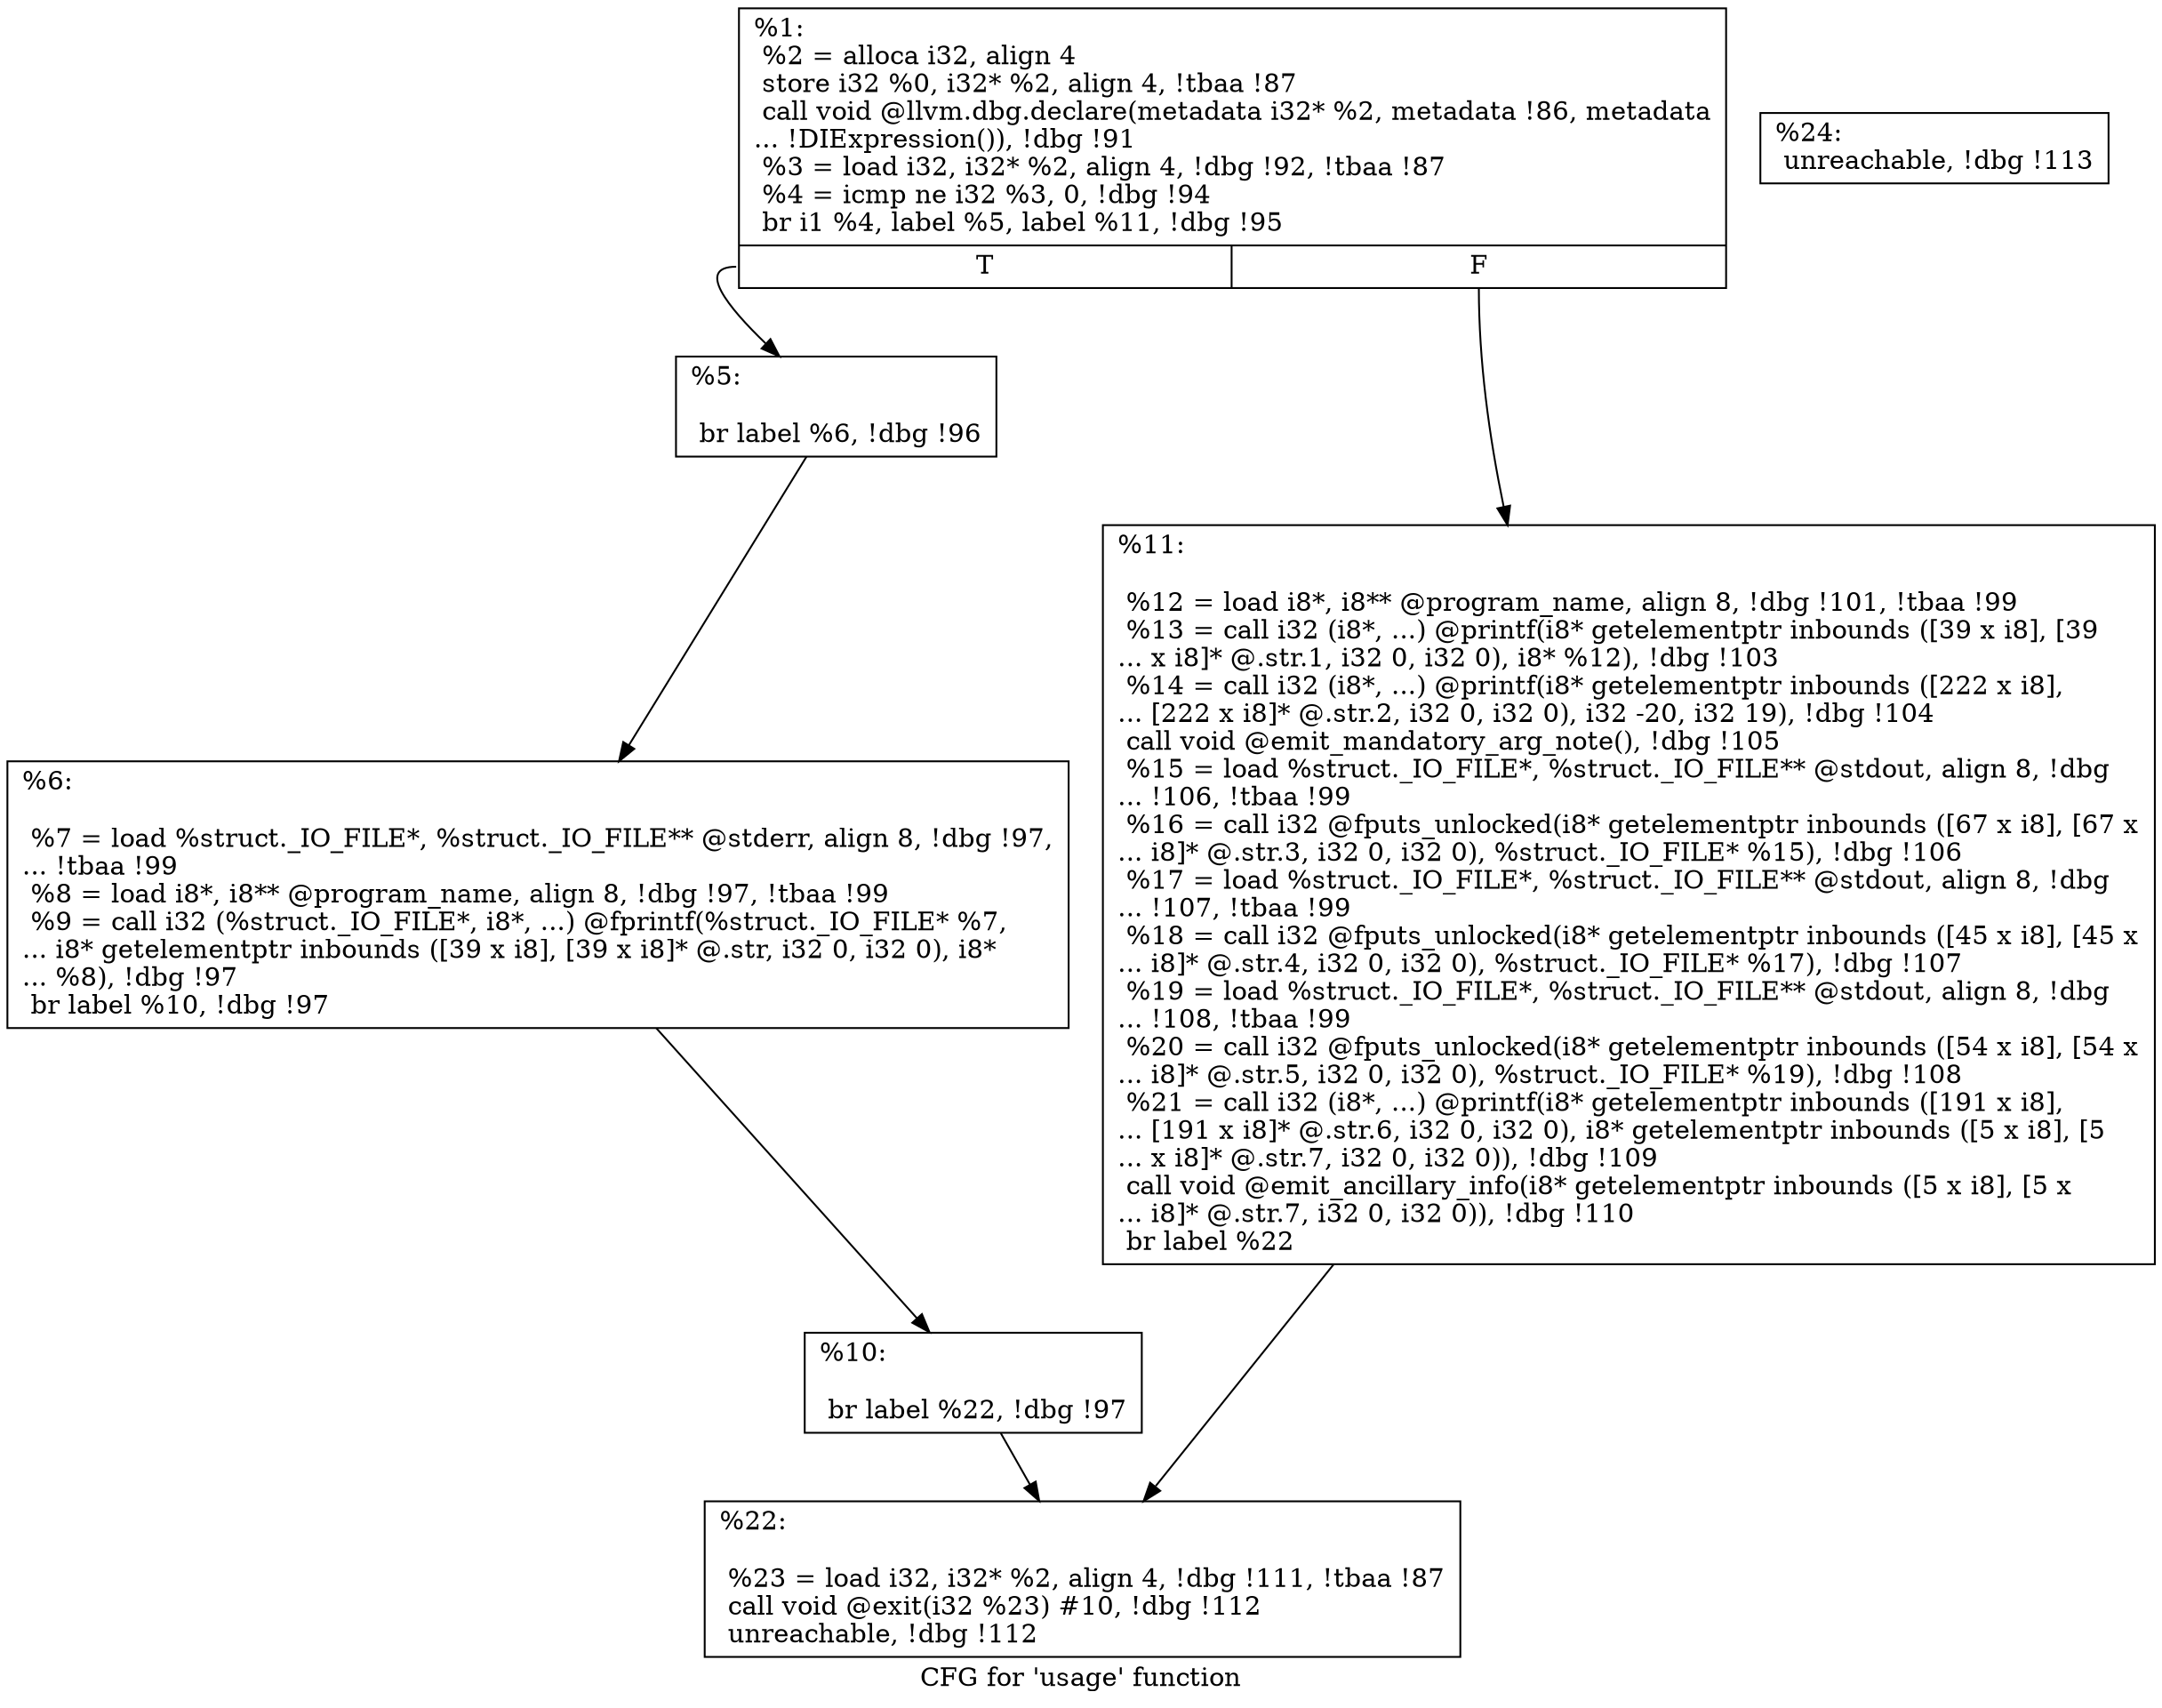 digraph "CFG for 'usage' function" {
	label="CFG for 'usage' function";

	Node0x108bab0 [shape=record,label="{%1:\l  %2 = alloca i32, align 4\l  store i32 %0, i32* %2, align 4, !tbaa !87\l  call void @llvm.dbg.declare(metadata i32* %2, metadata !86, metadata\l... !DIExpression()), !dbg !91\l  %3 = load i32, i32* %2, align 4, !dbg !92, !tbaa !87\l  %4 = icmp ne i32 %3, 0, !dbg !94\l  br i1 %4, label %5, label %11, !dbg !95\l|{<s0>T|<s1>F}}"];
	Node0x108bab0:s0 -> Node0x1099fb0;
	Node0x108bab0:s1 -> Node0x109a0a0;
	Node0x1099fb0 [shape=record,label="{%5:\l\l  br label %6, !dbg !96\l}"];
	Node0x1099fb0 -> Node0x109a000;
	Node0x109a000 [shape=record,label="{%6:\l\l  %7 = load %struct._IO_FILE*, %struct._IO_FILE** @stderr, align 8, !dbg !97,\l... !tbaa !99\l  %8 = load i8*, i8** @program_name, align 8, !dbg !97, !tbaa !99\l  %9 = call i32 (%struct._IO_FILE*, i8*, ...) @fprintf(%struct._IO_FILE* %7,\l... i8* getelementptr inbounds ([39 x i8], [39 x i8]* @.str, i32 0, i32 0), i8*\l... %8), !dbg !97\l  br label %10, !dbg !97\l}"];
	Node0x109a000 -> Node0x109a050;
	Node0x109a050 [shape=record,label="{%10:\l\l  br label %22, !dbg !97\l}"];
	Node0x109a050 -> Node0x109a0f0;
	Node0x109a0a0 [shape=record,label="{%11:\l\l  %12 = load i8*, i8** @program_name, align 8, !dbg !101, !tbaa !99\l  %13 = call i32 (i8*, ...) @printf(i8* getelementptr inbounds ([39 x i8], [39\l... x i8]* @.str.1, i32 0, i32 0), i8* %12), !dbg !103\l  %14 = call i32 (i8*, ...) @printf(i8* getelementptr inbounds ([222 x i8],\l... [222 x i8]* @.str.2, i32 0, i32 0), i32 -20, i32 19), !dbg !104\l  call void @emit_mandatory_arg_note(), !dbg !105\l  %15 = load %struct._IO_FILE*, %struct._IO_FILE** @stdout, align 8, !dbg\l... !106, !tbaa !99\l  %16 = call i32 @fputs_unlocked(i8* getelementptr inbounds ([67 x i8], [67 x\l... i8]* @.str.3, i32 0, i32 0), %struct._IO_FILE* %15), !dbg !106\l  %17 = load %struct._IO_FILE*, %struct._IO_FILE** @stdout, align 8, !dbg\l... !107, !tbaa !99\l  %18 = call i32 @fputs_unlocked(i8* getelementptr inbounds ([45 x i8], [45 x\l... i8]* @.str.4, i32 0, i32 0), %struct._IO_FILE* %17), !dbg !107\l  %19 = load %struct._IO_FILE*, %struct._IO_FILE** @stdout, align 8, !dbg\l... !108, !tbaa !99\l  %20 = call i32 @fputs_unlocked(i8* getelementptr inbounds ([54 x i8], [54 x\l... i8]* @.str.5, i32 0, i32 0), %struct._IO_FILE* %19), !dbg !108\l  %21 = call i32 (i8*, ...) @printf(i8* getelementptr inbounds ([191 x i8],\l... [191 x i8]* @.str.6, i32 0, i32 0), i8* getelementptr inbounds ([5 x i8], [5\l... x i8]* @.str.7, i32 0, i32 0)), !dbg !109\l  call void @emit_ancillary_info(i8* getelementptr inbounds ([5 x i8], [5 x\l... i8]* @.str.7, i32 0, i32 0)), !dbg !110\l  br label %22\l}"];
	Node0x109a0a0 -> Node0x109a0f0;
	Node0x109a0f0 [shape=record,label="{%22:\l\l  %23 = load i32, i32* %2, align 4, !dbg !111, !tbaa !87\l  call void @exit(i32 %23) #10, !dbg !112\l  unreachable, !dbg !112\l}"];
	Node0x109a140 [shape=record,label="{%24:                                                  \l  unreachable, !dbg !113\l}"];
}
